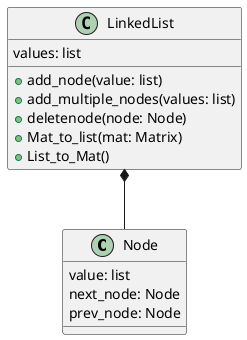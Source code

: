 @startuml Lab

class Node {
   
   value: list
   next_node: Node
   prev_node: Node
   

}

class LinkedList {

   values: list

   + add_node(value: list)
   + add_multiple_nodes(values: list)
   + deletenode(node: Node)
   + Mat_to_list(mat: Matrix)
   + List_to_Mat()
}

LinkedList *-- Node

@enduml